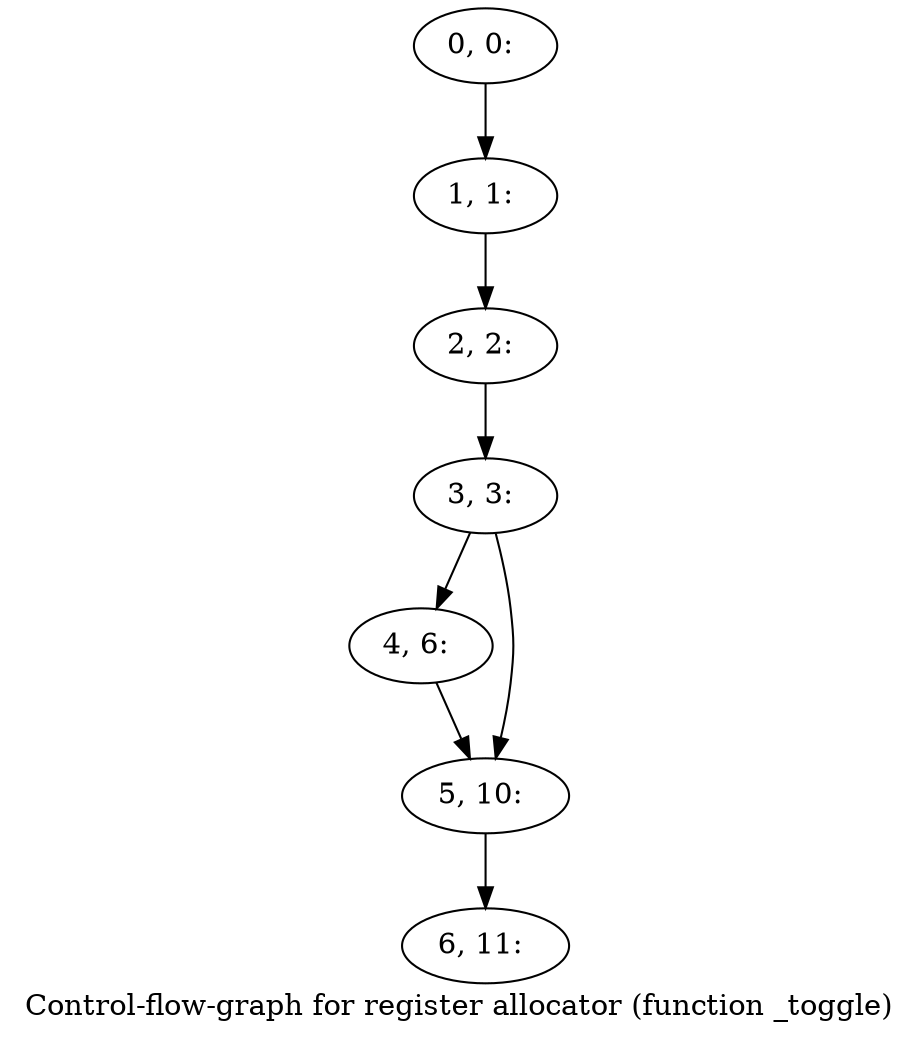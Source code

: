 digraph G {
graph [label="Control-flow-graph for register allocator (function _toggle)"]
0[label="0, 0: "];
1[label="1, 1: "];
2[label="2, 2: "];
3[label="3, 3: "];
4[label="4, 6: "];
5[label="5, 10: "];
6[label="6, 11: "];
0->1 ;
1->2 ;
2->3 ;
3->4 ;
3->5 ;
4->5 ;
5->6 ;
}
